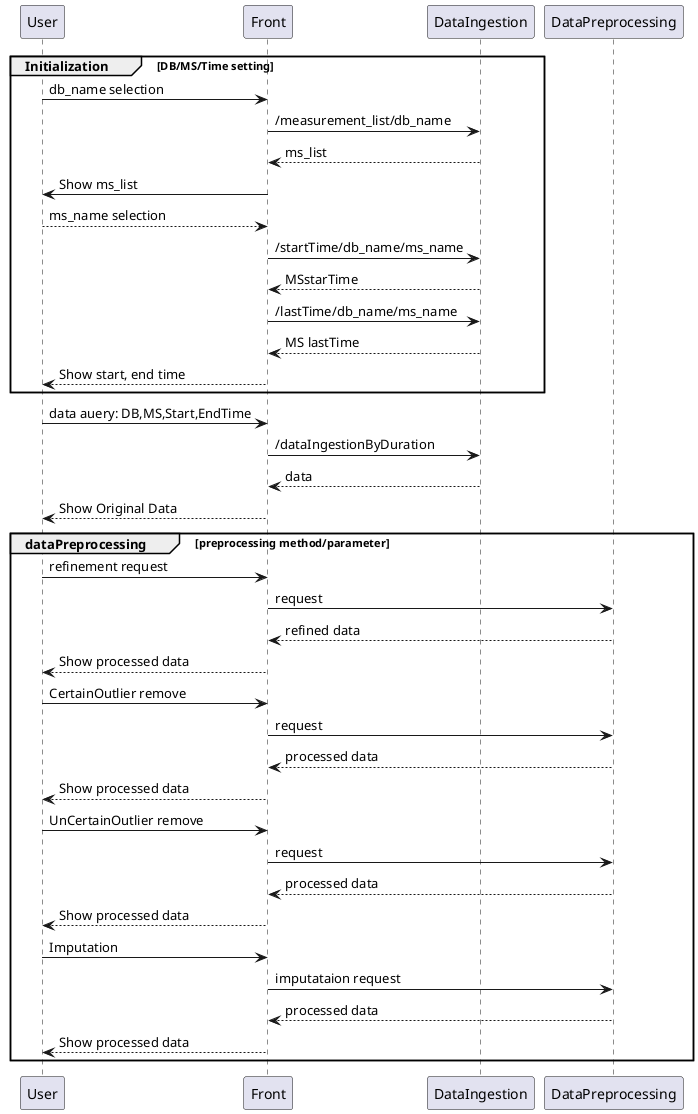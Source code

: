 @startuml

group Initialization [DB/MS/Time setting]
   User->Front: db_name selection
   Front -> DataIngestion: /measurement_list/db_name
   DataIngestion--> Front :ms_list
   Front->User: Show ms_list
   User-->Front: ms_name selection
   Front->DataIngestion:/startTime/db_name/ms_name
   DataIngestion-->Front:MSstarTime
   Front->DataIngestion:/lastTime/db_name/ms_name
   DataIngestion-->Front:MS lastTime
   Front-->User: Show start, end time
end

   User->Front: data auery: DB,MS,Start,EndTime
   Front->DataIngestion:/dataIngestionByDuration
   DataIngestion-->Front: data
   Front-->User: Show Original Data

group dataPreprocessing [preprocessing method/parameter]
   User->Front: refinement request
   Front -> DataPreprocessing: request
   Front <-- DataPreprocessing: refined data
   Front-->User: Show processed data
   User->Front: CertainOutlier remove
   Front-> DataPreprocessing: request
   DataPreprocessing -->Front: processed data
   Front-->User: Show processed data
   User->Front: UnCertainOutlier remove
   Front->DataPreprocessing: request
   DataPreprocessing -->Front: processed data
   Front-->User: Show processed data
   User->Front: Imputation
   Front->DataPreprocessing: imputataion request
   DataPreprocessing -->Front: processed data
   Front-->User: Show processed data
end

@enduml